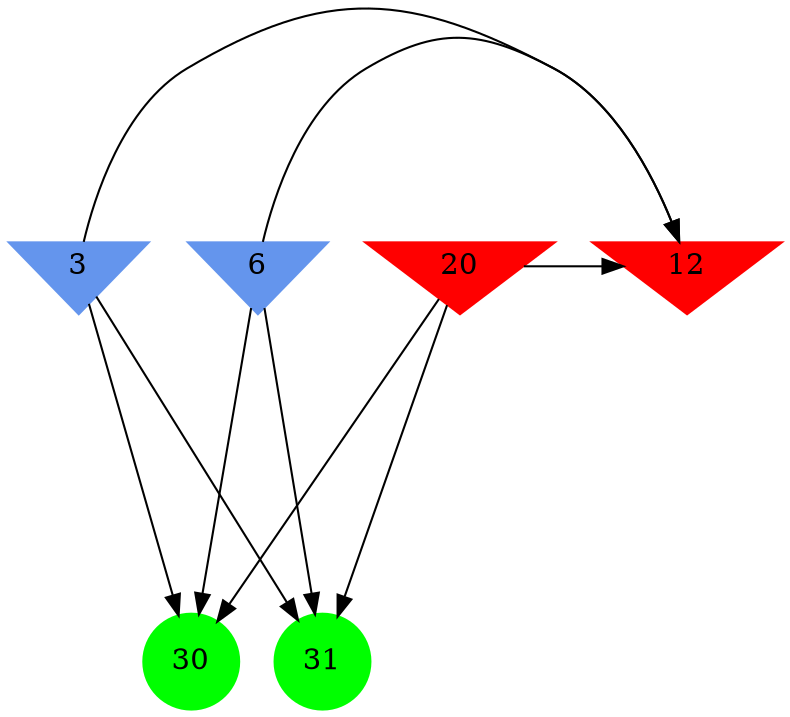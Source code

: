 digraph brain {
	ranksep=2.0;
	3 [shape=invtriangle,style=filled,color=cornflowerblue];
	6 [shape=invtriangle,style=filled,color=cornflowerblue];
	12 [shape=invtriangle,style=filled,color=red];
	20 [shape=invtriangle,style=filled,color=red];
	30 [shape=circle,style=filled,color=green];
	31 [shape=circle,style=filled,color=green];
	20	->	31;
	20	->	12;
	20	->	30;
	3	->	31;
	3	->	12;
	3	->	30;
	6	->	31;
	6	->	12;
	6	->	30;
	{ rank=same; 3; 6; 12; 20; }
	{ rank=same; }
	{ rank=same; 30; 31; }
}
